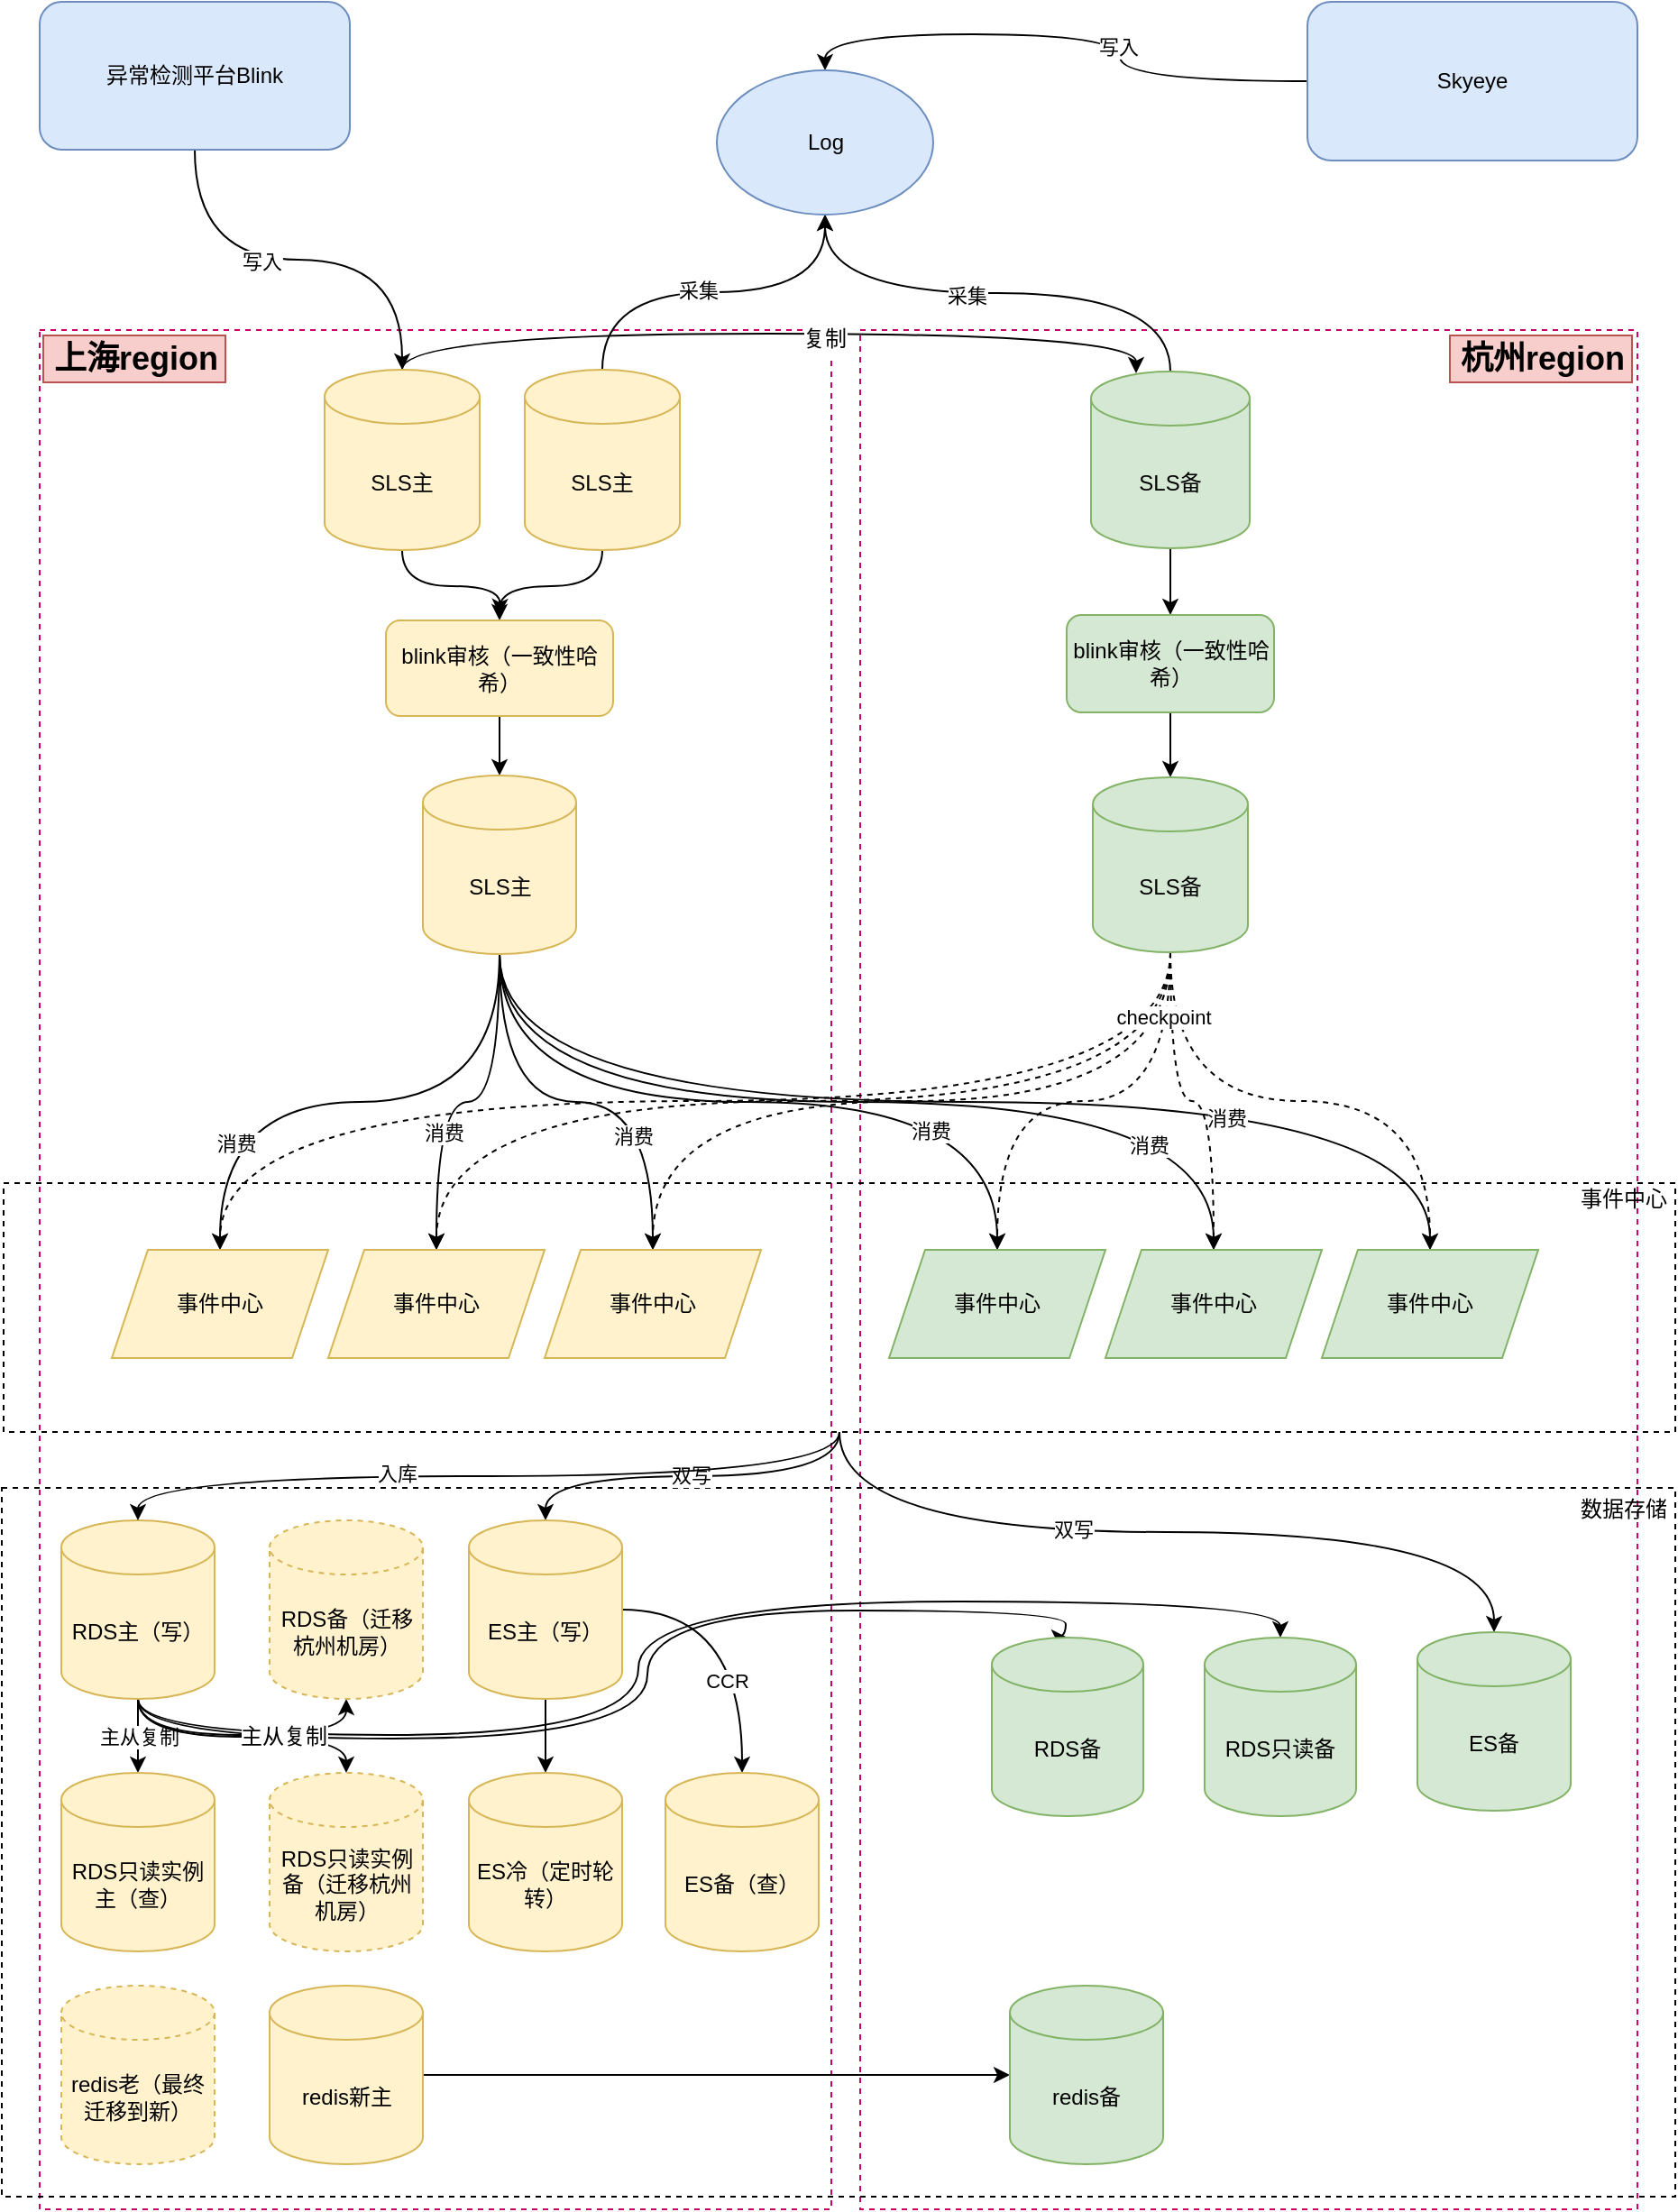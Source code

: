 <mxfile version="14.0.1" type="github">
  <diagram id="YGv4_1RwUOP4VzlCztjI" name="Page-1">
    <mxGraphModel dx="5366" dy="1131" grid="0" gridSize="10" guides="1" tooltips="1" connect="1" arrows="1" fold="1" page="1" pageScale="1" pageWidth="3300" pageHeight="4681" math="0" shadow="0">
      <root>
        <mxCell id="0" />
        <mxCell id="1" parent="0" />
        <mxCell id="bHPaMt7e9yYwk1tpzeS3-93" value="" style="rounded=0;whiteSpace=wrap;html=1;fillColor=none;dashed=1;strokeColor=#CC0066;" vertex="1" parent="1">
          <mxGeometry x="432" y="698" width="431" height="1042" as="geometry" />
        </mxCell>
        <mxCell id="bHPaMt7e9yYwk1tpzeS3-91" value="" style="rounded=0;whiteSpace=wrap;html=1;fillColor=none;dashed=1;strokeColor=#CC0066;" vertex="1" parent="1">
          <mxGeometry x="-23" y="698" width="439" height="1042" as="geometry" />
        </mxCell>
        <mxCell id="bHPaMt7e9yYwk1tpzeS3-70" value="" style="rounded=0;whiteSpace=wrap;html=1;fillColor=none;dashed=1;" vertex="1" parent="1">
          <mxGeometry x="-44" y="1340" width="928" height="393" as="geometry" />
        </mxCell>
        <mxCell id="bHPaMt7e9yYwk1tpzeS3-12" style="edgeStyle=orthogonalEdgeStyle;curved=1;rounded=0;orthogonalLoop=1;jettySize=auto;html=1;exitX=0.5;exitY=0;exitDx=0;exitDy=0;exitPerimeter=0;entryX=0.5;entryY=1;entryDx=0;entryDy=0;" edge="1" parent="1" source="bHPaMt7e9yYwk1tpzeS3-1" target="bHPaMt7e9yYwk1tpzeS3-10">
          <mxGeometry relative="1" as="geometry" />
        </mxCell>
        <mxCell id="bHPaMt7e9yYwk1tpzeS3-17" value="采集" style="edgeLabel;html=1;align=center;verticalAlign=middle;resizable=0;points=[];" vertex="1" connectable="0" parent="bHPaMt7e9yYwk1tpzeS3-12">
          <mxGeometry x="-0.096" y="2" relative="1" as="geometry">
            <mxPoint x="1" y="1" as="offset" />
          </mxGeometry>
        </mxCell>
        <mxCell id="bHPaMt7e9yYwk1tpzeS3-28" style="edgeStyle=orthogonalEdgeStyle;curved=1;rounded=0;orthogonalLoop=1;jettySize=auto;html=1;entryX=0.5;entryY=0;entryDx=0;entryDy=0;" edge="1" parent="1" source="bHPaMt7e9yYwk1tpzeS3-1" target="bHPaMt7e9yYwk1tpzeS3-24">
          <mxGeometry relative="1" as="geometry" />
        </mxCell>
        <mxCell id="bHPaMt7e9yYwk1tpzeS3-1" value="SLS主" style="shape=cylinder3;whiteSpace=wrap;html=1;boundedLbl=1;backgroundOutline=1;size=15;fillColor=#fff2cc;strokeColor=#d6b656;" vertex="1" parent="1">
          <mxGeometry x="246" y="720" width="86" height="100" as="geometry" />
        </mxCell>
        <mxCell id="bHPaMt7e9yYwk1tpzeS3-14" style="edgeStyle=orthogonalEdgeStyle;curved=1;rounded=0;orthogonalLoop=1;jettySize=auto;html=1;entryX=0.5;entryY=1;entryDx=0;entryDy=0;exitX=0.5;exitY=0;exitDx=0;exitDy=0;exitPerimeter=0;" edge="1" parent="1" source="bHPaMt7e9yYwk1tpzeS3-2" target="bHPaMt7e9yYwk1tpzeS3-10">
          <mxGeometry relative="1" as="geometry" />
        </mxCell>
        <mxCell id="bHPaMt7e9yYwk1tpzeS3-19" value="采集" style="edgeLabel;html=1;align=center;verticalAlign=middle;resizable=0;points=[];" vertex="1" connectable="0" parent="bHPaMt7e9yYwk1tpzeS3-14">
          <mxGeometry x="0.13" y="1" relative="1" as="geometry">
            <mxPoint x="1" as="offset" />
          </mxGeometry>
        </mxCell>
        <mxCell id="bHPaMt7e9yYwk1tpzeS3-30" style="edgeStyle=orthogonalEdgeStyle;curved=1;rounded=0;orthogonalLoop=1;jettySize=auto;html=1;entryX=0.5;entryY=0;entryDx=0;entryDy=0;" edge="1" parent="1" source="bHPaMt7e9yYwk1tpzeS3-2" target="bHPaMt7e9yYwk1tpzeS3-25">
          <mxGeometry relative="1" as="geometry" />
        </mxCell>
        <mxCell id="bHPaMt7e9yYwk1tpzeS3-2" value="SLS备" style="shape=cylinder3;whiteSpace=wrap;html=1;boundedLbl=1;backgroundOutline=1;size=15;fillColor=#d5e8d4;strokeColor=#82b366;" vertex="1" parent="1">
          <mxGeometry x="560" y="721" width="88" height="98" as="geometry" />
        </mxCell>
        <mxCell id="bHPaMt7e9yYwk1tpzeS3-9" style="edgeStyle=orthogonalEdgeStyle;curved=1;rounded=0;orthogonalLoop=1;jettySize=auto;html=1;entryX=0.5;entryY=0;entryDx=0;entryDy=0;entryPerimeter=0;" edge="1" parent="1" source="bHPaMt7e9yYwk1tpzeS3-4" target="bHPaMt7e9yYwk1tpzeS3-100">
          <mxGeometry relative="1" as="geometry">
            <mxPoint x="232" y="562" as="targetPoint" />
          </mxGeometry>
        </mxCell>
        <mxCell id="bHPaMt7e9yYwk1tpzeS3-15" value="写入" style="edgeLabel;html=1;align=center;verticalAlign=middle;resizable=0;points=[];" vertex="1" connectable="0" parent="bHPaMt7e9yYwk1tpzeS3-9">
          <mxGeometry x="-0.177" y="-1" relative="1" as="geometry">
            <mxPoint as="offset" />
          </mxGeometry>
        </mxCell>
        <mxCell id="bHPaMt7e9yYwk1tpzeS3-4" value="异常检测平台Blink" style="rounded=1;whiteSpace=wrap;html=1;fillColor=#dae8fc;strokeColor=#6c8ebf;" vertex="1" parent="1">
          <mxGeometry x="-23" y="516" width="172" height="82" as="geometry" />
        </mxCell>
        <mxCell id="bHPaMt7e9yYwk1tpzeS3-11" style="edgeStyle=orthogonalEdgeStyle;curved=1;rounded=0;orthogonalLoop=1;jettySize=auto;html=1;entryX=0.5;entryY=0;entryDx=0;entryDy=0;" edge="1" parent="1" source="bHPaMt7e9yYwk1tpzeS3-5" target="bHPaMt7e9yYwk1tpzeS3-10">
          <mxGeometry relative="1" as="geometry" />
        </mxCell>
        <mxCell id="bHPaMt7e9yYwk1tpzeS3-16" value="写入" style="edgeLabel;html=1;align=center;verticalAlign=middle;resizable=0;points=[];" vertex="1" connectable="0" parent="bHPaMt7e9yYwk1tpzeS3-11">
          <mxGeometry x="-0.216" y="2" relative="1" as="geometry">
            <mxPoint as="offset" />
          </mxGeometry>
        </mxCell>
        <mxCell id="bHPaMt7e9yYwk1tpzeS3-5" value="Skyeye" style="rounded=1;whiteSpace=wrap;html=1;fillColor=#dae8fc;strokeColor=#6c8ebf;" vertex="1" parent="1">
          <mxGeometry x="680" y="516" width="183" height="88" as="geometry" />
        </mxCell>
        <mxCell id="bHPaMt7e9yYwk1tpzeS3-10" value="Log" style="ellipse;whiteSpace=wrap;html=1;fillColor=#dae8fc;strokeColor=#6c8ebf;" vertex="1" parent="1">
          <mxGeometry x="352.5" y="554" width="120" height="80" as="geometry" />
        </mxCell>
        <mxCell id="bHPaMt7e9yYwk1tpzeS3-29" style="edgeStyle=orthogonalEdgeStyle;curved=1;rounded=0;orthogonalLoop=1;jettySize=auto;html=1;entryX=0.5;entryY=0;entryDx=0;entryDy=0;entryPerimeter=0;" edge="1" parent="1" source="bHPaMt7e9yYwk1tpzeS3-24" target="bHPaMt7e9yYwk1tpzeS3-26">
          <mxGeometry relative="1" as="geometry" />
        </mxCell>
        <mxCell id="bHPaMt7e9yYwk1tpzeS3-24" value="blink审核（一致性哈希）" style="rounded=1;whiteSpace=wrap;html=1;fillColor=#fff2cc;strokeColor=#d6b656;" vertex="1" parent="1">
          <mxGeometry x="169" y="859" width="126" height="53" as="geometry" />
        </mxCell>
        <mxCell id="bHPaMt7e9yYwk1tpzeS3-31" style="edgeStyle=orthogonalEdgeStyle;curved=1;rounded=0;orthogonalLoop=1;jettySize=auto;html=1;entryX=0.5;entryY=0;entryDx=0;entryDy=0;entryPerimeter=0;" edge="1" parent="1" source="bHPaMt7e9yYwk1tpzeS3-25" target="bHPaMt7e9yYwk1tpzeS3-27">
          <mxGeometry relative="1" as="geometry" />
        </mxCell>
        <mxCell id="bHPaMt7e9yYwk1tpzeS3-25" value="blink审核（一致性哈希）" style="rounded=1;whiteSpace=wrap;html=1;fillColor=#d5e8d4;strokeColor=#82b366;" vertex="1" parent="1">
          <mxGeometry x="546.5" y="856" width="115" height="54" as="geometry" />
        </mxCell>
        <mxCell id="bHPaMt7e9yYwk1tpzeS3-38" style="edgeStyle=orthogonalEdgeStyle;curved=1;rounded=0;orthogonalLoop=1;jettySize=auto;html=1;entryX=0.5;entryY=0;entryDx=0;entryDy=0;exitX=0.5;exitY=1;exitDx=0;exitDy=0;exitPerimeter=0;" edge="1" parent="1" source="bHPaMt7e9yYwk1tpzeS3-26" target="bHPaMt7e9yYwk1tpzeS3-32">
          <mxGeometry relative="1" as="geometry" />
        </mxCell>
        <mxCell id="bHPaMt7e9yYwk1tpzeS3-51" value="消费&amp;nbsp; &amp;nbsp; &amp;nbsp;&amp;nbsp;" style="edgeLabel;html=1;align=center;verticalAlign=middle;resizable=0;points=[];" vertex="1" connectable="0" parent="bHPaMt7e9yYwk1tpzeS3-38">
          <mxGeometry x="0.629" y="18" relative="1" as="geometry">
            <mxPoint as="offset" />
          </mxGeometry>
        </mxCell>
        <mxCell id="bHPaMt7e9yYwk1tpzeS3-39" style="edgeStyle=orthogonalEdgeStyle;curved=1;rounded=0;orthogonalLoop=1;jettySize=auto;html=1;" edge="1" parent="1" source="bHPaMt7e9yYwk1tpzeS3-26" target="bHPaMt7e9yYwk1tpzeS3-33">
          <mxGeometry relative="1" as="geometry" />
        </mxCell>
        <mxCell id="bHPaMt7e9yYwk1tpzeS3-50" value="消费" style="edgeLabel;html=1;align=center;verticalAlign=middle;resizable=0;points=[];" vertex="1" connectable="0" parent="bHPaMt7e9yYwk1tpzeS3-39">
          <mxGeometry x="0.348" y="4" relative="1" as="geometry">
            <mxPoint as="offset" />
          </mxGeometry>
        </mxCell>
        <mxCell id="bHPaMt7e9yYwk1tpzeS3-40" style="edgeStyle=orthogonalEdgeStyle;curved=1;rounded=0;orthogonalLoop=1;jettySize=auto;html=1;entryX=0.5;entryY=0;entryDx=0;entryDy=0;" edge="1" parent="1" source="bHPaMt7e9yYwk1tpzeS3-26" target="bHPaMt7e9yYwk1tpzeS3-34">
          <mxGeometry relative="1" as="geometry" />
        </mxCell>
        <mxCell id="bHPaMt7e9yYwk1tpzeS3-49" value="消费" style="edgeLabel;html=1;align=center;verticalAlign=middle;resizable=0;points=[];" vertex="1" connectable="0" parent="bHPaMt7e9yYwk1tpzeS3-40">
          <mxGeometry x="0.494" y="-11" relative="1" as="geometry">
            <mxPoint as="offset" />
          </mxGeometry>
        </mxCell>
        <mxCell id="bHPaMt7e9yYwk1tpzeS3-41" style="edgeStyle=orthogonalEdgeStyle;curved=1;rounded=0;orthogonalLoop=1;jettySize=auto;html=1;entryX=0.5;entryY=0;entryDx=0;entryDy=0;exitX=0.5;exitY=1;exitDx=0;exitDy=0;exitPerimeter=0;" edge="1" parent="1" source="bHPaMt7e9yYwk1tpzeS3-26" target="bHPaMt7e9yYwk1tpzeS3-35">
          <mxGeometry relative="1" as="geometry" />
        </mxCell>
        <mxCell id="bHPaMt7e9yYwk1tpzeS3-48" value="消费" style="edgeLabel;html=1;align=center;verticalAlign=middle;resizable=0;points=[];" vertex="1" connectable="0" parent="bHPaMt7e9yYwk1tpzeS3-41">
          <mxGeometry x="0.458" y="-16" relative="1" as="geometry">
            <mxPoint as="offset" />
          </mxGeometry>
        </mxCell>
        <mxCell id="bHPaMt7e9yYwk1tpzeS3-42" style="edgeStyle=orthogonalEdgeStyle;curved=1;rounded=0;orthogonalLoop=1;jettySize=auto;html=1;exitX=0.5;exitY=1;exitDx=0;exitDy=0;exitPerimeter=0;" edge="1" parent="1" source="bHPaMt7e9yYwk1tpzeS3-26" target="bHPaMt7e9yYwk1tpzeS3-36">
          <mxGeometry relative="1" as="geometry" />
        </mxCell>
        <mxCell id="bHPaMt7e9yYwk1tpzeS3-47" value="消费" style="edgeLabel;html=1;align=center;verticalAlign=middle;resizable=0;points=[];" vertex="1" connectable="0" parent="bHPaMt7e9yYwk1tpzeS3-42">
          <mxGeometry x="0.577" y="-24" relative="1" as="geometry">
            <mxPoint as="offset" />
          </mxGeometry>
        </mxCell>
        <mxCell id="bHPaMt7e9yYwk1tpzeS3-43" style="edgeStyle=orthogonalEdgeStyle;curved=1;rounded=0;orthogonalLoop=1;jettySize=auto;html=1;exitX=0.5;exitY=1;exitDx=0;exitDy=0;exitPerimeter=0;" edge="1" parent="1" source="bHPaMt7e9yYwk1tpzeS3-26" target="bHPaMt7e9yYwk1tpzeS3-37">
          <mxGeometry relative="1" as="geometry" />
        </mxCell>
        <mxCell id="bHPaMt7e9yYwk1tpzeS3-46" value="消费" style="edgeLabel;html=1;align=center;verticalAlign=middle;resizable=0;points=[];" vertex="1" connectable="0" parent="bHPaMt7e9yYwk1tpzeS3-43">
          <mxGeometry x="0.425" y="-9" relative="1" as="geometry">
            <mxPoint as="offset" />
          </mxGeometry>
        </mxCell>
        <mxCell id="bHPaMt7e9yYwk1tpzeS3-26" value="SLS主" style="shape=cylinder3;whiteSpace=wrap;html=1;boundedLbl=1;backgroundOutline=1;size=15;fillColor=#fff2cc;strokeColor=#d6b656;" vertex="1" parent="1">
          <mxGeometry x="189.5" y="945" width="85" height="99" as="geometry" />
        </mxCell>
        <mxCell id="bHPaMt7e9yYwk1tpzeS3-52" style="edgeStyle=orthogonalEdgeStyle;curved=1;rounded=0;orthogonalLoop=1;jettySize=auto;html=1;exitX=0.5;exitY=1;exitDx=0;exitDy=0;exitPerimeter=0;dashed=1;" edge="1" parent="1" source="bHPaMt7e9yYwk1tpzeS3-27" target="bHPaMt7e9yYwk1tpzeS3-32">
          <mxGeometry relative="1" as="geometry" />
        </mxCell>
        <mxCell id="bHPaMt7e9yYwk1tpzeS3-54" style="edgeStyle=orthogonalEdgeStyle;curved=1;rounded=0;orthogonalLoop=1;jettySize=auto;html=1;entryX=0.5;entryY=0;entryDx=0;entryDy=0;dashed=1;strokeWidth=1;exitX=0.5;exitY=1;exitDx=0;exitDy=0;exitPerimeter=0;" edge="1" parent="1" source="bHPaMt7e9yYwk1tpzeS3-27" target="bHPaMt7e9yYwk1tpzeS3-33">
          <mxGeometry relative="1" as="geometry" />
        </mxCell>
        <mxCell id="bHPaMt7e9yYwk1tpzeS3-55" style="edgeStyle=orthogonalEdgeStyle;curved=1;rounded=0;orthogonalLoop=1;jettySize=auto;html=1;entryX=0.5;entryY=0;entryDx=0;entryDy=0;dashed=1;strokeWidth=1;exitX=0.5;exitY=1;exitDx=0;exitDy=0;exitPerimeter=0;" edge="1" parent="1" source="bHPaMt7e9yYwk1tpzeS3-27" target="bHPaMt7e9yYwk1tpzeS3-34">
          <mxGeometry relative="1" as="geometry" />
        </mxCell>
        <mxCell id="bHPaMt7e9yYwk1tpzeS3-56" style="edgeStyle=orthogonalEdgeStyle;curved=1;rounded=0;orthogonalLoop=1;jettySize=auto;html=1;entryX=0.5;entryY=0;entryDx=0;entryDy=0;dashed=1;strokeWidth=1;" edge="1" parent="1" source="bHPaMt7e9yYwk1tpzeS3-27" target="bHPaMt7e9yYwk1tpzeS3-35">
          <mxGeometry relative="1" as="geometry" />
        </mxCell>
        <mxCell id="bHPaMt7e9yYwk1tpzeS3-57" style="edgeStyle=orthogonalEdgeStyle;curved=1;rounded=0;orthogonalLoop=1;jettySize=auto;html=1;entryX=0.5;entryY=0;entryDx=0;entryDy=0;dashed=1;strokeWidth=1;" edge="1" parent="1" source="bHPaMt7e9yYwk1tpzeS3-27" target="bHPaMt7e9yYwk1tpzeS3-36">
          <mxGeometry relative="1" as="geometry" />
        </mxCell>
        <mxCell id="bHPaMt7e9yYwk1tpzeS3-58" style="edgeStyle=orthogonalEdgeStyle;curved=1;rounded=0;orthogonalLoop=1;jettySize=auto;html=1;dashed=1;strokeWidth=1;exitX=0.5;exitY=1;exitDx=0;exitDy=0;exitPerimeter=0;" edge="1" parent="1" source="bHPaMt7e9yYwk1tpzeS3-27" target="bHPaMt7e9yYwk1tpzeS3-37">
          <mxGeometry relative="1" as="geometry" />
        </mxCell>
        <mxCell id="bHPaMt7e9yYwk1tpzeS3-59" value="checkpoint" style="edgeLabel;html=1;align=center;verticalAlign=middle;resizable=0;points=[];" vertex="1" connectable="0" parent="bHPaMt7e9yYwk1tpzeS3-58">
          <mxGeometry x="-0.77" y="5" relative="1" as="geometry">
            <mxPoint x="-9" as="offset" />
          </mxGeometry>
        </mxCell>
        <mxCell id="bHPaMt7e9yYwk1tpzeS3-27" value="SLS备" style="shape=cylinder3;whiteSpace=wrap;html=1;boundedLbl=1;backgroundOutline=1;size=15;fillColor=#d5e8d4;strokeColor=#82b366;" vertex="1" parent="1">
          <mxGeometry x="561" y="946" width="86" height="97" as="geometry" />
        </mxCell>
        <mxCell id="bHPaMt7e9yYwk1tpzeS3-32" value="事件中心" style="shape=parallelogram;perimeter=parallelogramPerimeter;whiteSpace=wrap;html=1;fixedSize=1;fillColor=#fff2cc;strokeColor=#d6b656;" vertex="1" parent="1">
          <mxGeometry x="17" y="1208" width="120" height="60" as="geometry" />
        </mxCell>
        <mxCell id="bHPaMt7e9yYwk1tpzeS3-33" value="事件中心" style="shape=parallelogram;perimeter=parallelogramPerimeter;whiteSpace=wrap;html=1;fixedSize=1;fillColor=#fff2cc;strokeColor=#d6b656;" vertex="1" parent="1">
          <mxGeometry x="137" y="1208" width="120" height="60" as="geometry" />
        </mxCell>
        <mxCell id="bHPaMt7e9yYwk1tpzeS3-34" value="事件中心" style="shape=parallelogram;perimeter=parallelogramPerimeter;whiteSpace=wrap;html=1;fixedSize=1;fillColor=#fff2cc;strokeColor=#d6b656;" vertex="1" parent="1">
          <mxGeometry x="257" y="1208" width="120" height="60" as="geometry" />
        </mxCell>
        <mxCell id="bHPaMt7e9yYwk1tpzeS3-35" value="事件中心" style="shape=parallelogram;perimeter=parallelogramPerimeter;whiteSpace=wrap;html=1;fixedSize=1;fillColor=#d5e8d4;strokeColor=#82b366;" vertex="1" parent="1">
          <mxGeometry x="448" y="1208" width="120" height="60" as="geometry" />
        </mxCell>
        <mxCell id="bHPaMt7e9yYwk1tpzeS3-36" value="事件中心" style="shape=parallelogram;perimeter=parallelogramPerimeter;whiteSpace=wrap;html=1;fixedSize=1;fillColor=#d5e8d4;strokeColor=#82b366;" vertex="1" parent="1">
          <mxGeometry x="568" y="1208" width="120" height="60" as="geometry" />
        </mxCell>
        <mxCell id="bHPaMt7e9yYwk1tpzeS3-37" value="事件中心" style="shape=parallelogram;perimeter=parallelogramPerimeter;whiteSpace=wrap;html=1;fixedSize=1;fillColor=#d5e8d4;strokeColor=#82b366;" vertex="1" parent="1">
          <mxGeometry x="688" y="1208" width="120" height="60" as="geometry" />
        </mxCell>
        <mxCell id="bHPaMt7e9yYwk1tpzeS3-74" value="主从复制" style="edgeStyle=orthogonalEdgeStyle;curved=1;rounded=0;orthogonalLoop=1;jettySize=auto;html=1;strokeWidth=1;" edge="1" parent="1" source="bHPaMt7e9yYwk1tpzeS3-61" target="bHPaMt7e9yYwk1tpzeS3-64">
          <mxGeometry relative="1" as="geometry" />
        </mxCell>
        <mxCell id="bHPaMt7e9yYwk1tpzeS3-75" style="edgeStyle=orthogonalEdgeStyle;curved=1;rounded=0;orthogonalLoop=1;jettySize=auto;html=1;strokeWidth=1;" edge="1" parent="1" source="bHPaMt7e9yYwk1tpzeS3-61" target="bHPaMt7e9yYwk1tpzeS3-67">
          <mxGeometry relative="1" as="geometry">
            <Array as="points">
              <mxPoint x="32" y="1478" />
              <mxPoint x="147" y="1478" />
            </Array>
          </mxGeometry>
        </mxCell>
        <mxCell id="bHPaMt7e9yYwk1tpzeS3-76" style="edgeStyle=orthogonalEdgeStyle;curved=1;rounded=0;orthogonalLoop=1;jettySize=auto;html=1;entryX=0.5;entryY=1;entryDx=0;entryDy=0;entryPerimeter=0;strokeWidth=1;exitX=0.5;exitY=1;exitDx=0;exitDy=0;exitPerimeter=0;" edge="1" parent="1" source="bHPaMt7e9yYwk1tpzeS3-61" target="bHPaMt7e9yYwk1tpzeS3-63">
          <mxGeometry relative="1" as="geometry" />
        </mxCell>
        <mxCell id="bHPaMt7e9yYwk1tpzeS3-108" style="edgeStyle=orthogonalEdgeStyle;curved=1;rounded=0;orthogonalLoop=1;jettySize=auto;html=1;exitX=0.5;exitY=1;exitDx=0;exitDy=0;exitPerimeter=0;entryX=0.5;entryY=0;entryDx=0;entryDy=0;entryPerimeter=0;strokeWidth=1;fontSize=18;" edge="1" parent="1" source="bHPaMt7e9yYwk1tpzeS3-61" target="bHPaMt7e9yYwk1tpzeS3-62">
          <mxGeometry relative="1" as="geometry">
            <Array as="points">
              <mxPoint x="32" y="1479" />
              <mxPoint x="314" y="1479" />
              <mxPoint x="314" y="1408" />
              <mxPoint x="546" y="1408" />
            </Array>
          </mxGeometry>
        </mxCell>
        <mxCell id="bHPaMt7e9yYwk1tpzeS3-111" style="edgeStyle=orthogonalEdgeStyle;curved=1;rounded=0;orthogonalLoop=1;jettySize=auto;html=1;entryX=0.5;entryY=0;entryDx=0;entryDy=0;entryPerimeter=0;strokeWidth=1;fontSize=18;exitX=0.5;exitY=1;exitDx=0;exitDy=0;exitPerimeter=0;" edge="1" parent="1" source="bHPaMt7e9yYwk1tpzeS3-61" target="bHPaMt7e9yYwk1tpzeS3-110">
          <mxGeometry relative="1" as="geometry">
            <Array as="points">
              <mxPoint x="32" y="1477" />
              <mxPoint x="309" y="1477" />
              <mxPoint x="309" y="1403" />
              <mxPoint x="665" y="1403" />
            </Array>
          </mxGeometry>
        </mxCell>
        <mxCell id="bHPaMt7e9yYwk1tpzeS3-112" value="&lt;font style=&quot;font-size: 12px&quot;&gt;主从复制&lt;/font&gt;" style="edgeLabel;html=1;align=center;verticalAlign=middle;resizable=0;points=[];fontSize=18;" vertex="1" connectable="0" parent="bHPaMt7e9yYwk1tpzeS3-111">
          <mxGeometry x="-0.731" y="1" relative="1" as="geometry">
            <mxPoint as="offset" />
          </mxGeometry>
        </mxCell>
        <mxCell id="bHPaMt7e9yYwk1tpzeS3-61" value="RDS主（写）" style="shape=cylinder3;whiteSpace=wrap;html=1;boundedLbl=1;backgroundOutline=1;size=15;fillColor=#fff2cc;strokeColor=#d6b656;" vertex="1" parent="1">
          <mxGeometry x="-11" y="1358" width="85" height="99" as="geometry" />
        </mxCell>
        <mxCell id="bHPaMt7e9yYwk1tpzeS3-62" value="RDS备" style="shape=cylinder3;whiteSpace=wrap;html=1;boundedLbl=1;backgroundOutline=1;size=15;fillColor=#d5e8d4;strokeColor=#82b366;" vertex="1" parent="1">
          <mxGeometry x="505" y="1423" width="84" height="99" as="geometry" />
        </mxCell>
        <mxCell id="bHPaMt7e9yYwk1tpzeS3-63" value="RDS备（迁移杭州机房）" style="shape=cylinder3;whiteSpace=wrap;html=1;boundedLbl=1;backgroundOutline=1;size=15;fillColor=#fff2cc;strokeColor=#d6b656;dashed=1;" vertex="1" parent="1">
          <mxGeometry x="104.5" y="1358" width="85" height="99" as="geometry" />
        </mxCell>
        <mxCell id="bHPaMt7e9yYwk1tpzeS3-64" value="RDS只读实例主（查）" style="shape=cylinder3;whiteSpace=wrap;html=1;boundedLbl=1;backgroundOutline=1;size=15;fillColor=#fff2cc;strokeColor=#d6b656;" vertex="1" parent="1">
          <mxGeometry x="-11" y="1498" width="85" height="99" as="geometry" />
        </mxCell>
        <mxCell id="bHPaMt7e9yYwk1tpzeS3-82" style="edgeStyle=orthogonalEdgeStyle;curved=1;rounded=0;orthogonalLoop=1;jettySize=auto;html=1;strokeWidth=1;" edge="1" parent="1" source="bHPaMt7e9yYwk1tpzeS3-65" target="bHPaMt7e9yYwk1tpzeS3-68">
          <mxGeometry relative="1" as="geometry" />
        </mxCell>
        <mxCell id="bHPaMt7e9yYwk1tpzeS3-85" value="双写" style="edgeLabel;html=1;align=center;verticalAlign=middle;resizable=0;points=[];" vertex="1" connectable="0" parent="bHPaMt7e9yYwk1tpzeS3-82">
          <mxGeometry x="0.022" y="-1" relative="1" as="geometry">
            <mxPoint x="1" as="offset" />
          </mxGeometry>
        </mxCell>
        <mxCell id="bHPaMt7e9yYwk1tpzeS3-83" style="edgeStyle=orthogonalEdgeStyle;curved=1;rounded=0;orthogonalLoop=1;jettySize=auto;html=1;strokeWidth=1;" edge="1" parent="1" source="bHPaMt7e9yYwk1tpzeS3-65" target="bHPaMt7e9yYwk1tpzeS3-81">
          <mxGeometry relative="1" as="geometry" />
        </mxCell>
        <mxCell id="bHPaMt7e9yYwk1tpzeS3-84" value="双写" style="edgeLabel;html=1;align=center;verticalAlign=middle;resizable=0;points=[];" vertex="1" connectable="0" parent="bHPaMt7e9yYwk1tpzeS3-83">
          <mxGeometry x="-0.224" y="3" relative="1" as="geometry">
            <mxPoint x="1" y="1" as="offset" />
          </mxGeometry>
        </mxCell>
        <mxCell id="bHPaMt7e9yYwk1tpzeS3-89" style="edgeStyle=orthogonalEdgeStyle;curved=1;rounded=0;orthogonalLoop=1;jettySize=auto;html=1;strokeWidth=1;" edge="1" parent="1" source="bHPaMt7e9yYwk1tpzeS3-65" target="bHPaMt7e9yYwk1tpzeS3-61">
          <mxGeometry relative="1" as="geometry" />
        </mxCell>
        <mxCell id="bHPaMt7e9yYwk1tpzeS3-90" value="入库" style="edgeLabel;html=1;align=center;verticalAlign=middle;resizable=0;points=[];" vertex="1" connectable="0" parent="bHPaMt7e9yYwk1tpzeS3-89">
          <mxGeometry x="0.237" y="-2" relative="1" as="geometry">
            <mxPoint x="1" as="offset" />
          </mxGeometry>
        </mxCell>
        <mxCell id="bHPaMt7e9yYwk1tpzeS3-65" value="" style="rounded=0;whiteSpace=wrap;html=1;fillColor=none;dashed=1;" vertex="1" parent="1">
          <mxGeometry x="-43" y="1171" width="927" height="138" as="geometry" />
        </mxCell>
        <mxCell id="bHPaMt7e9yYwk1tpzeS3-66" value="事件中心" style="text;html=1;align=center;verticalAlign=middle;resizable=0;points=[];autosize=1;" vertex="1" parent="1">
          <mxGeometry x="826" y="1171" width="58" height="18" as="geometry" />
        </mxCell>
        <mxCell id="bHPaMt7e9yYwk1tpzeS3-67" value="RDS只读实例备（迁移杭州机房）" style="shape=cylinder3;whiteSpace=wrap;html=1;boundedLbl=1;backgroundOutline=1;size=15;fillColor=#fff2cc;strokeColor=#d6b656;dashed=1;" vertex="1" parent="1">
          <mxGeometry x="104.5" y="1498" width="85" height="99" as="geometry" />
        </mxCell>
        <mxCell id="bHPaMt7e9yYwk1tpzeS3-79" style="edgeStyle=orthogonalEdgeStyle;curved=1;rounded=0;orthogonalLoop=1;jettySize=auto;html=1;entryX=0.5;entryY=0;entryDx=0;entryDy=0;entryPerimeter=0;strokeWidth=1;" edge="1" parent="1" source="bHPaMt7e9yYwk1tpzeS3-68" target="bHPaMt7e9yYwk1tpzeS3-69">
          <mxGeometry relative="1" as="geometry" />
        </mxCell>
        <mxCell id="bHPaMt7e9yYwk1tpzeS3-80" value="CCR" style="edgeLabel;html=1;align=center;verticalAlign=middle;resizable=0;points=[];" vertex="1" connectable="0" parent="bHPaMt7e9yYwk1tpzeS3-79">
          <mxGeometry x="-0.186" relative="1" as="geometry">
            <mxPoint x="-6" y="39.5" as="offset" />
          </mxGeometry>
        </mxCell>
        <mxCell id="bHPaMt7e9yYwk1tpzeS3-86" style="edgeStyle=orthogonalEdgeStyle;curved=1;rounded=0;orthogonalLoop=1;jettySize=auto;html=1;strokeWidth=1;" edge="1" parent="1" source="bHPaMt7e9yYwk1tpzeS3-68" target="bHPaMt7e9yYwk1tpzeS3-78">
          <mxGeometry relative="1" as="geometry" />
        </mxCell>
        <mxCell id="bHPaMt7e9yYwk1tpzeS3-68" value="ES主（写）" style="shape=cylinder3;whiteSpace=wrap;html=1;boundedLbl=1;backgroundOutline=1;size=15;fillColor=#fff2cc;strokeColor=#d6b656;" vertex="1" parent="1">
          <mxGeometry x="215" y="1358" width="85" height="99" as="geometry" />
        </mxCell>
        <mxCell id="bHPaMt7e9yYwk1tpzeS3-69" value="ES备（查）" style="shape=cylinder3;whiteSpace=wrap;html=1;boundedLbl=1;backgroundOutline=1;size=15;fillColor=#fff2cc;strokeColor=#d6b656;" vertex="1" parent="1">
          <mxGeometry x="324" y="1498" width="85" height="99" as="geometry" />
        </mxCell>
        <mxCell id="bHPaMt7e9yYwk1tpzeS3-71" value="数据存储" style="text;html=1;align=center;verticalAlign=middle;resizable=0;points=[];autosize=1;" vertex="1" parent="1">
          <mxGeometry x="826" y="1343" width="58" height="18" as="geometry" />
        </mxCell>
        <mxCell id="bHPaMt7e9yYwk1tpzeS3-78" value="ES冷（定时轮转）" style="shape=cylinder3;whiteSpace=wrap;html=1;boundedLbl=1;backgroundOutline=1;size=15;fillColor=#fff2cc;strokeColor=#d6b656;" vertex="1" parent="1">
          <mxGeometry x="215" y="1498" width="85" height="99" as="geometry" />
        </mxCell>
        <mxCell id="bHPaMt7e9yYwk1tpzeS3-81" value="ES备" style="shape=cylinder3;whiteSpace=wrap;html=1;boundedLbl=1;backgroundOutline=1;size=15;fillColor=#d5e8d4;strokeColor=#82b366;" vertex="1" parent="1">
          <mxGeometry x="741" y="1420" width="85" height="99" as="geometry" />
        </mxCell>
        <mxCell id="bHPaMt7e9yYwk1tpzeS3-94" value="上海region" style="text;html=1;align=center;verticalAlign=middle;resizable=0;points=[];autosize=1;fillColor=#f8cecc;strokeColor=#b85450;fontStyle=1;fontSize=18;" vertex="1" parent="1">
          <mxGeometry x="-21" y="701" width="101" height="26" as="geometry" />
        </mxCell>
        <mxCell id="bHPaMt7e9yYwk1tpzeS3-95" value="杭州region" style="text;html=1;align=center;verticalAlign=middle;resizable=0;points=[];autosize=1;fillColor=#f8cecc;strokeColor=#b85450;fontStyle=1;fontSize=18;" vertex="1" parent="1">
          <mxGeometry x="759" y="701" width="101" height="26" as="geometry" />
        </mxCell>
        <mxCell id="bHPaMt7e9yYwk1tpzeS3-98" value="redis老（最终迁移到新）" style="shape=cylinder3;whiteSpace=wrap;html=1;boundedLbl=1;backgroundOutline=1;size=15;fillColor=#fff2cc;strokeColor=#d6b656;dashed=1;" vertex="1" parent="1">
          <mxGeometry x="-11" y="1616" width="85" height="99" as="geometry" />
        </mxCell>
        <mxCell id="bHPaMt7e9yYwk1tpzeS3-107" style="edgeStyle=orthogonalEdgeStyle;curved=1;rounded=0;orthogonalLoop=1;jettySize=auto;html=1;strokeWidth=1;fontSize=18;" edge="1" parent="1" source="bHPaMt7e9yYwk1tpzeS3-99" target="bHPaMt7e9yYwk1tpzeS3-106">
          <mxGeometry relative="1" as="geometry" />
        </mxCell>
        <mxCell id="bHPaMt7e9yYwk1tpzeS3-99" value="redis新主" style="shape=cylinder3;whiteSpace=wrap;html=1;boundedLbl=1;backgroundOutline=1;size=15;fillColor=#fff2cc;strokeColor=#d6b656;" vertex="1" parent="1">
          <mxGeometry x="104.5" y="1616" width="85" height="99" as="geometry" />
        </mxCell>
        <mxCell id="bHPaMt7e9yYwk1tpzeS3-101" style="edgeStyle=orthogonalEdgeStyle;curved=1;rounded=0;orthogonalLoop=1;jettySize=auto;html=1;exitX=0.5;exitY=1;exitDx=0;exitDy=0;exitPerimeter=0;strokeWidth=1;fontSize=18;" edge="1" parent="1" source="bHPaMt7e9yYwk1tpzeS3-100">
          <mxGeometry relative="1" as="geometry">
            <mxPoint x="232" y="856" as="targetPoint" />
          </mxGeometry>
        </mxCell>
        <mxCell id="bHPaMt7e9yYwk1tpzeS3-102" style="edgeStyle=orthogonalEdgeStyle;curved=1;rounded=0;orthogonalLoop=1;jettySize=auto;html=1;entryX=0.284;entryY=0.01;entryDx=0;entryDy=0;entryPerimeter=0;strokeWidth=1;fontSize=18;exitX=0.5;exitY=0;exitDx=0;exitDy=0;exitPerimeter=0;" edge="1" parent="1" source="bHPaMt7e9yYwk1tpzeS3-100" target="bHPaMt7e9yYwk1tpzeS3-2">
          <mxGeometry relative="1" as="geometry" />
        </mxCell>
        <mxCell id="bHPaMt7e9yYwk1tpzeS3-103" value="&lt;font style=&quot;font-size: 12px&quot;&gt;复制&lt;/font&gt;" style="edgeLabel;html=1;align=center;verticalAlign=middle;resizable=0;points=[];fontSize=18;" vertex="1" connectable="0" parent="bHPaMt7e9yYwk1tpzeS3-102">
          <mxGeometry x="0.131" y="-1" relative="1" as="geometry">
            <mxPoint as="offset" />
          </mxGeometry>
        </mxCell>
        <mxCell id="bHPaMt7e9yYwk1tpzeS3-100" value="SLS主" style="shape=cylinder3;whiteSpace=wrap;html=1;boundedLbl=1;backgroundOutline=1;size=15;fillColor=#fff2cc;strokeColor=#d6b656;" vertex="1" parent="1">
          <mxGeometry x="135" y="720" width="86" height="100" as="geometry" />
        </mxCell>
        <mxCell id="bHPaMt7e9yYwk1tpzeS3-106" value="redis备" style="shape=cylinder3;whiteSpace=wrap;html=1;boundedLbl=1;backgroundOutline=1;size=15;fillColor=#d5e8d4;strokeColor=#82b366;" vertex="1" parent="1">
          <mxGeometry x="515" y="1616" width="85" height="99" as="geometry" />
        </mxCell>
        <mxCell id="bHPaMt7e9yYwk1tpzeS3-110" value="RDS只读备" style="shape=cylinder3;whiteSpace=wrap;html=1;boundedLbl=1;backgroundOutline=1;size=15;fillColor=#d5e8d4;strokeColor=#82b366;" vertex="1" parent="1">
          <mxGeometry x="623" y="1423" width="84" height="99" as="geometry" />
        </mxCell>
      </root>
    </mxGraphModel>
  </diagram>
</mxfile>
